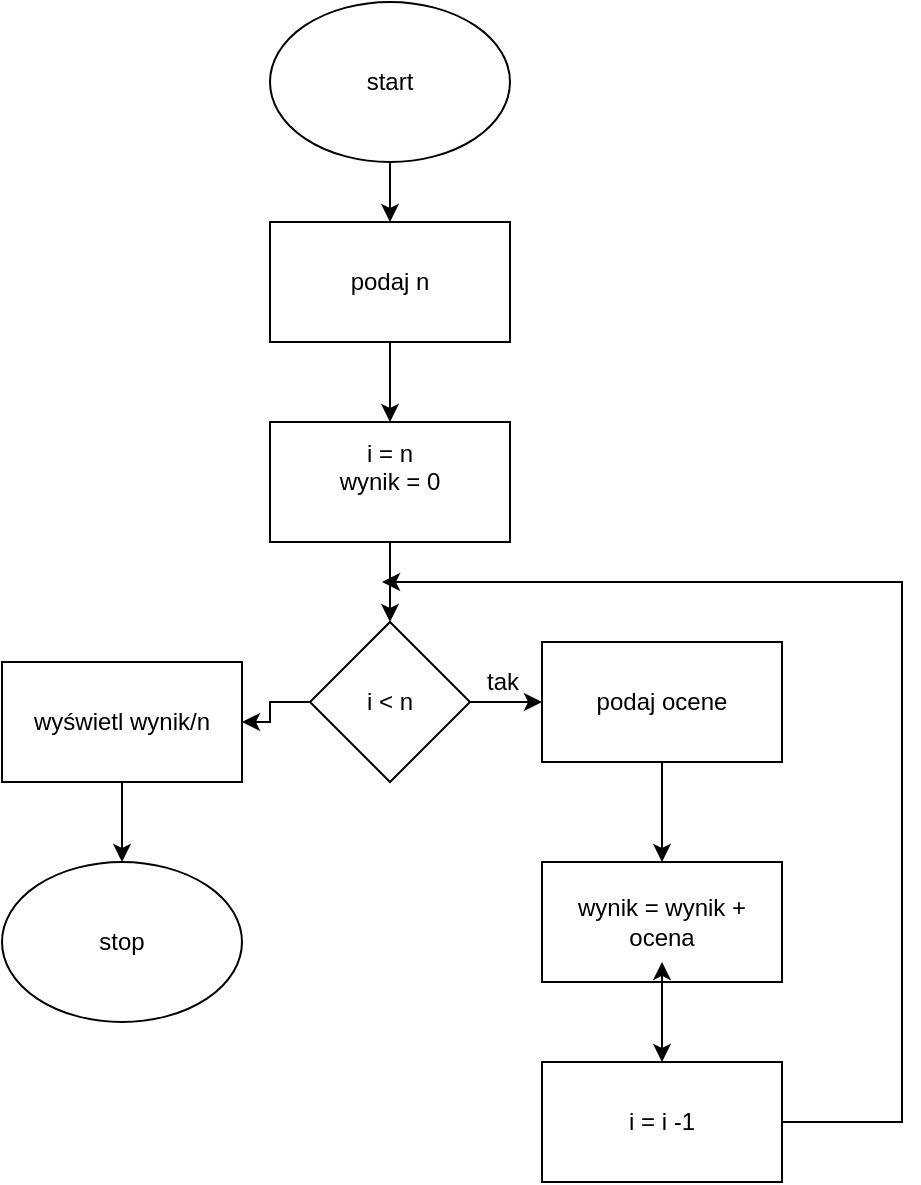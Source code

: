 <mxfile version="21.0.2" type="github">
  <diagram id="C5RBs43oDa-KdzZeNtuy" name="Page-1">
    <mxGraphModel dx="1434" dy="739" grid="1" gridSize="10" guides="1" tooltips="1" connect="1" arrows="1" fold="1" page="1" pageScale="1" pageWidth="827" pageHeight="1169" math="0" shadow="0">
      <root>
        <mxCell id="WIyWlLk6GJQsqaUBKTNV-0" />
        <mxCell id="WIyWlLk6GJQsqaUBKTNV-1" parent="WIyWlLk6GJQsqaUBKTNV-0" />
        <mxCell id="8j5BEZamtx1mPGYn2YdP-2" style="edgeStyle=orthogonalEdgeStyle;rounded=0;orthogonalLoop=1;jettySize=auto;html=1;entryX=0.5;entryY=0;entryDx=0;entryDy=0;" edge="1" parent="WIyWlLk6GJQsqaUBKTNV-1" source="8j5BEZamtx1mPGYn2YdP-0" target="8j5BEZamtx1mPGYn2YdP-1">
          <mxGeometry relative="1" as="geometry" />
        </mxCell>
        <mxCell id="8j5BEZamtx1mPGYn2YdP-0" value="start" style="ellipse;whiteSpace=wrap;html=1;" vertex="1" parent="WIyWlLk6GJQsqaUBKTNV-1">
          <mxGeometry x="294" y="60" width="120" height="80" as="geometry" />
        </mxCell>
        <mxCell id="8j5BEZamtx1mPGYn2YdP-4" style="edgeStyle=orthogonalEdgeStyle;rounded=0;orthogonalLoop=1;jettySize=auto;html=1;" edge="1" parent="WIyWlLk6GJQsqaUBKTNV-1" source="8j5BEZamtx1mPGYn2YdP-1">
          <mxGeometry relative="1" as="geometry">
            <mxPoint x="354" y="270" as="targetPoint" />
          </mxGeometry>
        </mxCell>
        <mxCell id="8j5BEZamtx1mPGYn2YdP-1" value="podaj n" style="rounded=0;whiteSpace=wrap;html=1;" vertex="1" parent="WIyWlLk6GJQsqaUBKTNV-1">
          <mxGeometry x="294" y="170" width="120" height="60" as="geometry" />
        </mxCell>
        <mxCell id="8j5BEZamtx1mPGYn2YdP-7" style="edgeStyle=orthogonalEdgeStyle;rounded=0;orthogonalLoop=1;jettySize=auto;html=1;" edge="1" parent="WIyWlLk6GJQsqaUBKTNV-1" source="8j5BEZamtx1mPGYn2YdP-5">
          <mxGeometry relative="1" as="geometry">
            <mxPoint x="354" y="370" as="targetPoint" />
          </mxGeometry>
        </mxCell>
        <mxCell id="8j5BEZamtx1mPGYn2YdP-5" value="&lt;div&gt;i = n&lt;/div&gt;&lt;div&gt;wynik = 0&lt;/div&gt;&lt;div&gt;&lt;br&gt;&lt;/div&gt;" style="rounded=0;whiteSpace=wrap;html=1;" vertex="1" parent="WIyWlLk6GJQsqaUBKTNV-1">
          <mxGeometry x="294" y="270" width="120" height="60" as="geometry" />
        </mxCell>
        <mxCell id="8j5BEZamtx1mPGYn2YdP-22" style="edgeStyle=orthogonalEdgeStyle;rounded=0;orthogonalLoop=1;jettySize=auto;html=1;" edge="1" parent="WIyWlLk6GJQsqaUBKTNV-1" source="8j5BEZamtx1mPGYn2YdP-6">
          <mxGeometry relative="1" as="geometry">
            <mxPoint x="430" y="410" as="targetPoint" />
          </mxGeometry>
        </mxCell>
        <mxCell id="8j5BEZamtx1mPGYn2YdP-35" value="" style="edgeStyle=orthogonalEdgeStyle;rounded=0;orthogonalLoop=1;jettySize=auto;html=1;" edge="1" parent="WIyWlLk6GJQsqaUBKTNV-1" source="8j5BEZamtx1mPGYn2YdP-6" target="8j5BEZamtx1mPGYn2YdP-34">
          <mxGeometry relative="1" as="geometry" />
        </mxCell>
        <mxCell id="8j5BEZamtx1mPGYn2YdP-6" value="i &amp;lt; n" style="rhombus;whiteSpace=wrap;html=1;" vertex="1" parent="WIyWlLk6GJQsqaUBKTNV-1">
          <mxGeometry x="314" y="370" width="80" height="80" as="geometry" />
        </mxCell>
        <mxCell id="8j5BEZamtx1mPGYn2YdP-28" value="" style="edgeStyle=orthogonalEdgeStyle;rounded=0;orthogonalLoop=1;jettySize=auto;html=1;" edge="1" parent="WIyWlLk6GJQsqaUBKTNV-1" source="8j5BEZamtx1mPGYn2YdP-23" target="8j5BEZamtx1mPGYn2YdP-27">
          <mxGeometry relative="1" as="geometry" />
        </mxCell>
        <mxCell id="8j5BEZamtx1mPGYn2YdP-23" value="podaj ocene" style="rounded=0;whiteSpace=wrap;html=1;" vertex="1" parent="WIyWlLk6GJQsqaUBKTNV-1">
          <mxGeometry x="430" y="380" width="120" height="60" as="geometry" />
        </mxCell>
        <mxCell id="8j5BEZamtx1mPGYn2YdP-31" value="" style="edgeStyle=orthogonalEdgeStyle;rounded=0;orthogonalLoop=1;jettySize=auto;html=1;" edge="1" parent="WIyWlLk6GJQsqaUBKTNV-1" source="8j5BEZamtx1mPGYn2YdP-27" target="8j5BEZamtx1mPGYn2YdP-29">
          <mxGeometry relative="1" as="geometry" />
        </mxCell>
        <mxCell id="8j5BEZamtx1mPGYn2YdP-27" value="wynik = wynik + ocena" style="rounded=0;whiteSpace=wrap;html=1;" vertex="1" parent="WIyWlLk6GJQsqaUBKTNV-1">
          <mxGeometry x="430" y="490" width="120" height="60" as="geometry" />
        </mxCell>
        <mxCell id="8j5BEZamtx1mPGYn2YdP-32" style="edgeStyle=orthogonalEdgeStyle;rounded=0;orthogonalLoop=1;jettySize=auto;html=1;" edge="1" parent="WIyWlLk6GJQsqaUBKTNV-1" source="8j5BEZamtx1mPGYn2YdP-29">
          <mxGeometry relative="1" as="geometry">
            <mxPoint x="350" y="350" as="targetPoint" />
            <Array as="points">
              <mxPoint x="610" y="620" />
              <mxPoint x="610" y="350" />
            </Array>
          </mxGeometry>
        </mxCell>
        <mxCell id="8j5BEZamtx1mPGYn2YdP-29" value="i = i -1" style="rounded=0;whiteSpace=wrap;html=1;" vertex="1" parent="WIyWlLk6GJQsqaUBKTNV-1">
          <mxGeometry x="430" y="590" width="120" height="60" as="geometry" />
        </mxCell>
        <mxCell id="8j5BEZamtx1mPGYn2YdP-30" style="edgeStyle=orthogonalEdgeStyle;rounded=0;orthogonalLoop=1;jettySize=auto;html=1;exitX=0.5;exitY=1;exitDx=0;exitDy=0;entryX=0.5;entryY=0.833;entryDx=0;entryDy=0;entryPerimeter=0;" edge="1" parent="WIyWlLk6GJQsqaUBKTNV-1" source="8j5BEZamtx1mPGYn2YdP-27" target="8j5BEZamtx1mPGYn2YdP-27">
          <mxGeometry relative="1" as="geometry" />
        </mxCell>
        <mxCell id="8j5BEZamtx1mPGYn2YdP-33" value="tak" style="text;html=1;align=center;verticalAlign=middle;resizable=0;points=[];autosize=1;strokeColor=none;fillColor=none;" vertex="1" parent="WIyWlLk6GJQsqaUBKTNV-1">
          <mxGeometry x="390" y="385" width="40" height="30" as="geometry" />
        </mxCell>
        <mxCell id="8j5BEZamtx1mPGYn2YdP-37" value="" style="edgeStyle=orthogonalEdgeStyle;rounded=0;orthogonalLoop=1;jettySize=auto;html=1;" edge="1" parent="WIyWlLk6GJQsqaUBKTNV-1" source="8j5BEZamtx1mPGYn2YdP-34" target="8j5BEZamtx1mPGYn2YdP-36">
          <mxGeometry relative="1" as="geometry" />
        </mxCell>
        <mxCell id="8j5BEZamtx1mPGYn2YdP-34" value="wyświetl wynik/n" style="rounded=0;whiteSpace=wrap;html=1;" vertex="1" parent="WIyWlLk6GJQsqaUBKTNV-1">
          <mxGeometry x="160" y="390" width="120" height="60" as="geometry" />
        </mxCell>
        <mxCell id="8j5BEZamtx1mPGYn2YdP-36" value="stop" style="ellipse;whiteSpace=wrap;html=1;" vertex="1" parent="WIyWlLk6GJQsqaUBKTNV-1">
          <mxGeometry x="160" y="490" width="120" height="80" as="geometry" />
        </mxCell>
      </root>
    </mxGraphModel>
  </diagram>
</mxfile>
